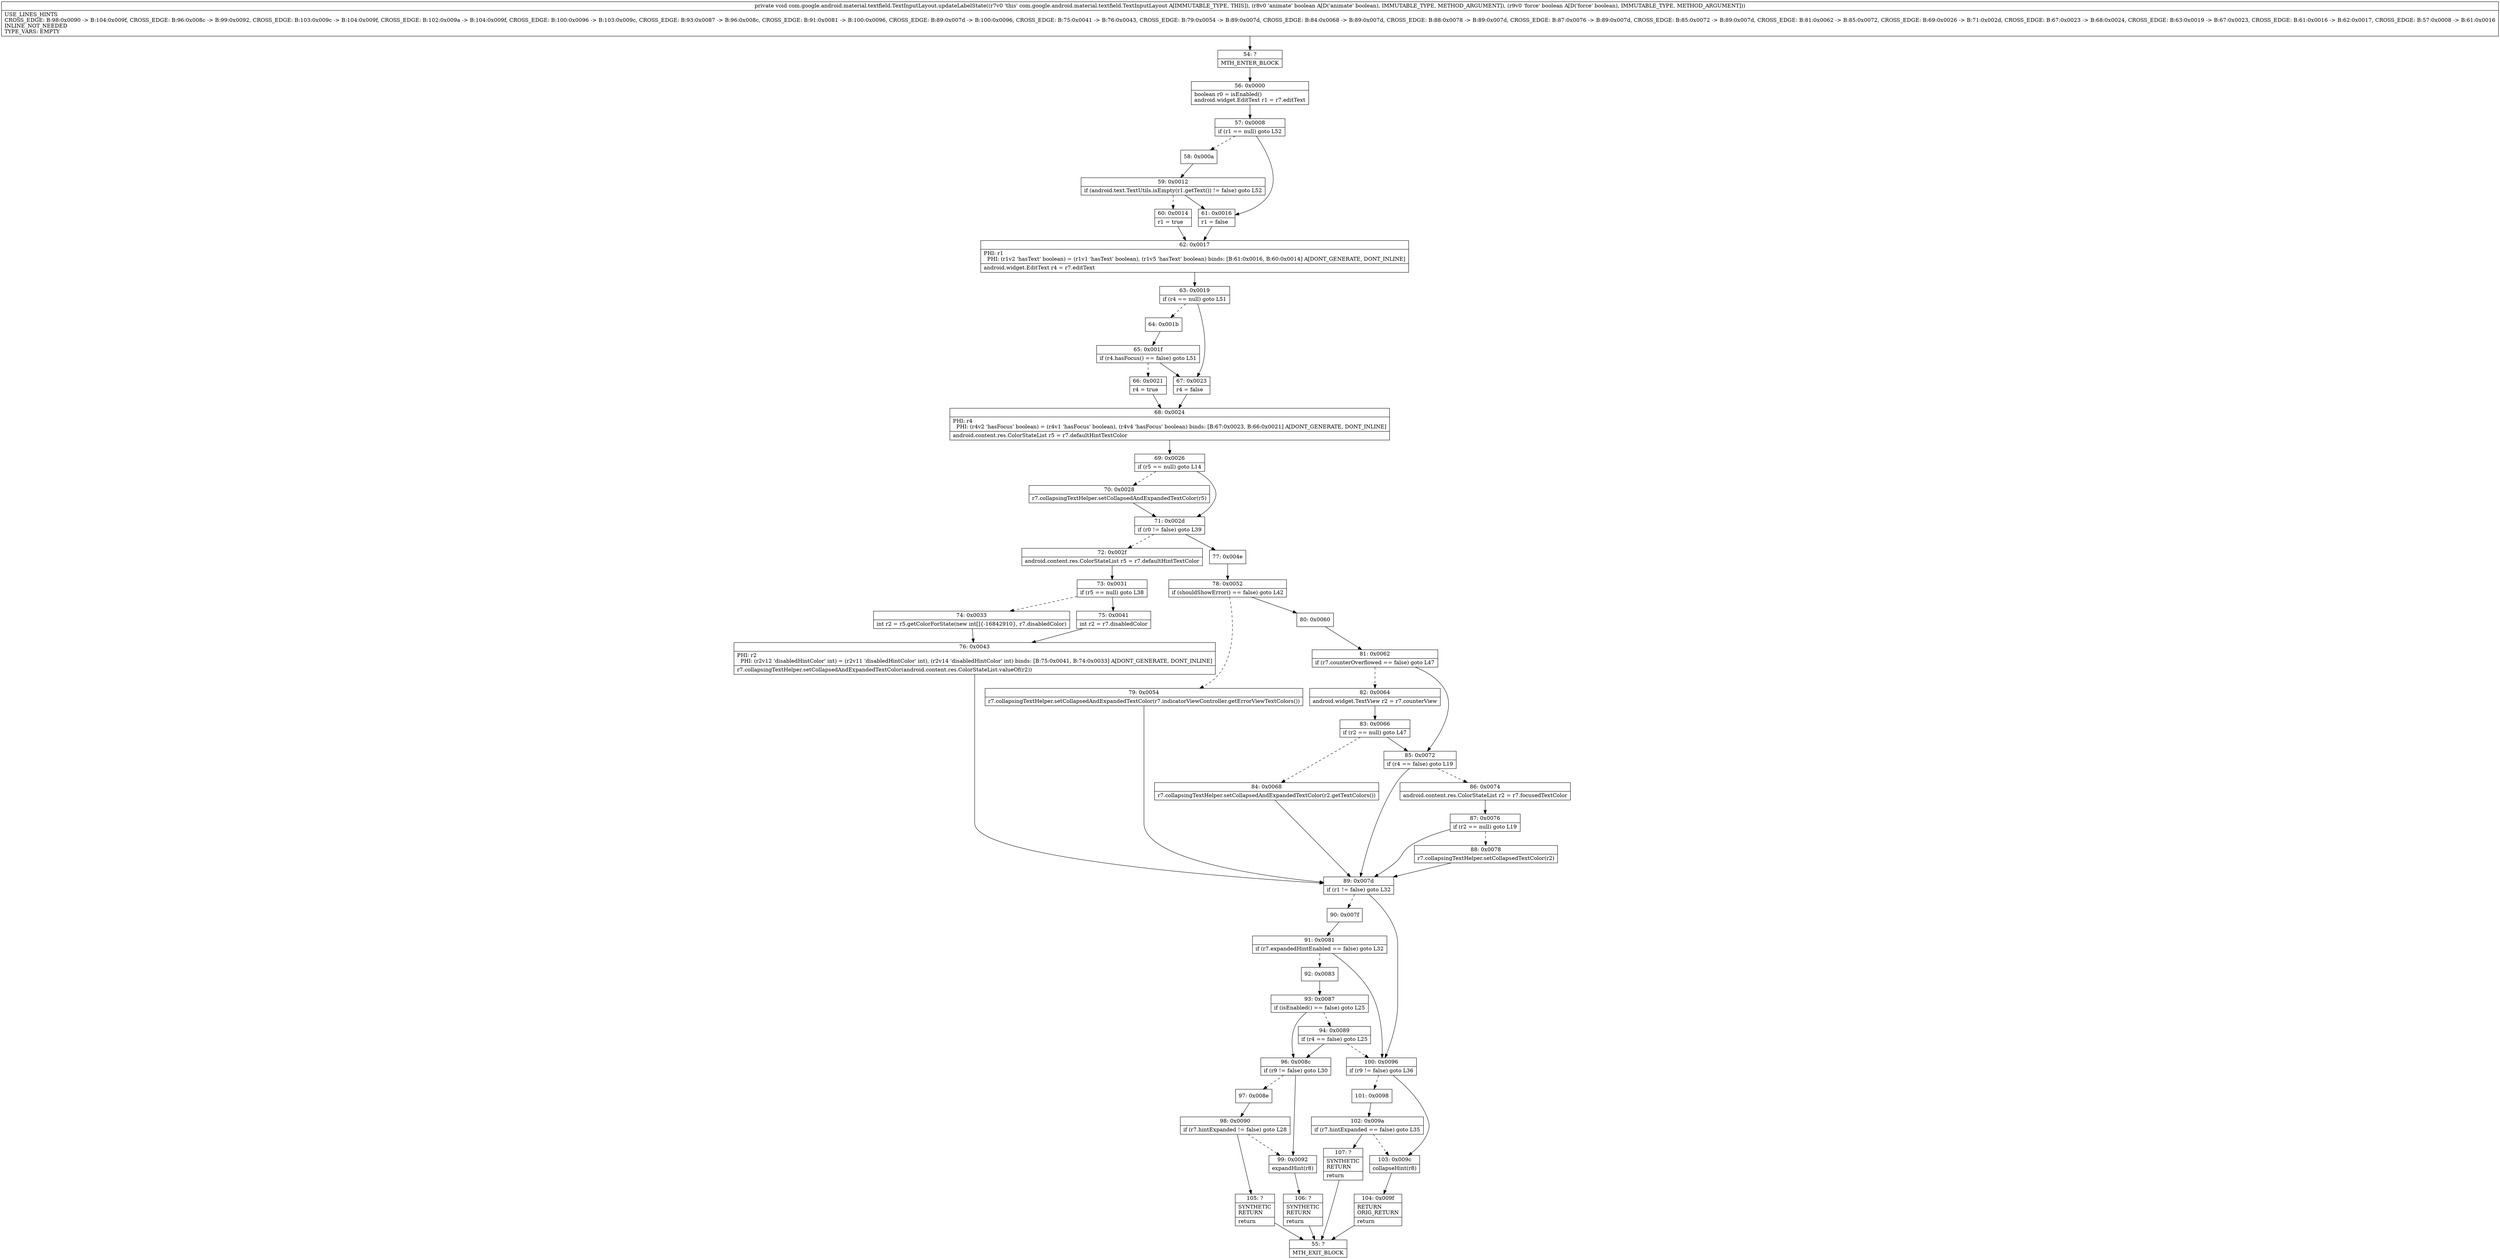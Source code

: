 digraph "CFG forcom.google.android.material.textfield.TextInputLayout.updateLabelState(ZZ)V" {
Node_54 [shape=record,label="{54\:\ ?|MTH_ENTER_BLOCK\l}"];
Node_56 [shape=record,label="{56\:\ 0x0000|boolean r0 = isEnabled()\landroid.widget.EditText r1 = r7.editText\l}"];
Node_57 [shape=record,label="{57\:\ 0x0008|if (r1 == null) goto L52\l}"];
Node_58 [shape=record,label="{58\:\ 0x000a}"];
Node_59 [shape=record,label="{59\:\ 0x0012|if (android.text.TextUtils.isEmpty(r1.getText()) != false) goto L52\l}"];
Node_60 [shape=record,label="{60\:\ 0x0014|r1 = true\l}"];
Node_62 [shape=record,label="{62\:\ 0x0017|PHI: r1 \l  PHI: (r1v2 'hasText' boolean) = (r1v1 'hasText' boolean), (r1v5 'hasText' boolean) binds: [B:61:0x0016, B:60:0x0014] A[DONT_GENERATE, DONT_INLINE]\l|android.widget.EditText r4 = r7.editText\l}"];
Node_63 [shape=record,label="{63\:\ 0x0019|if (r4 == null) goto L51\l}"];
Node_64 [shape=record,label="{64\:\ 0x001b}"];
Node_65 [shape=record,label="{65\:\ 0x001f|if (r4.hasFocus() == false) goto L51\l}"];
Node_66 [shape=record,label="{66\:\ 0x0021|r4 = true\l}"];
Node_68 [shape=record,label="{68\:\ 0x0024|PHI: r4 \l  PHI: (r4v2 'hasFocus' boolean) = (r4v1 'hasFocus' boolean), (r4v4 'hasFocus' boolean) binds: [B:67:0x0023, B:66:0x0021] A[DONT_GENERATE, DONT_INLINE]\l|android.content.res.ColorStateList r5 = r7.defaultHintTextColor\l}"];
Node_69 [shape=record,label="{69\:\ 0x0026|if (r5 == null) goto L14\l}"];
Node_70 [shape=record,label="{70\:\ 0x0028|r7.collapsingTextHelper.setCollapsedAndExpandedTextColor(r5)\l}"];
Node_71 [shape=record,label="{71\:\ 0x002d|if (r0 != false) goto L39\l}"];
Node_72 [shape=record,label="{72\:\ 0x002f|android.content.res.ColorStateList r5 = r7.defaultHintTextColor\l}"];
Node_73 [shape=record,label="{73\:\ 0x0031|if (r5 == null) goto L38\l}"];
Node_74 [shape=record,label="{74\:\ 0x0033|int r2 = r5.getColorForState(new int[]\{\-16842910\}, r7.disabledColor)\l}"];
Node_76 [shape=record,label="{76\:\ 0x0043|PHI: r2 \l  PHI: (r2v12 'disabledHintColor' int) = (r2v11 'disabledHintColor' int), (r2v14 'disabledHintColor' int) binds: [B:75:0x0041, B:74:0x0033] A[DONT_GENERATE, DONT_INLINE]\l|r7.collapsingTextHelper.setCollapsedAndExpandedTextColor(android.content.res.ColorStateList.valueOf(r2))\l}"];
Node_89 [shape=record,label="{89\:\ 0x007d|if (r1 != false) goto L32\l}"];
Node_90 [shape=record,label="{90\:\ 0x007f}"];
Node_91 [shape=record,label="{91\:\ 0x0081|if (r7.expandedHintEnabled == false) goto L32\l}"];
Node_92 [shape=record,label="{92\:\ 0x0083}"];
Node_93 [shape=record,label="{93\:\ 0x0087|if (isEnabled() == false) goto L25\l}"];
Node_94 [shape=record,label="{94\:\ 0x0089|if (r4 == false) goto L25\l}"];
Node_96 [shape=record,label="{96\:\ 0x008c|if (r9 != false) goto L30\l}"];
Node_97 [shape=record,label="{97\:\ 0x008e}"];
Node_98 [shape=record,label="{98\:\ 0x0090|if (r7.hintExpanded != false) goto L28\l}"];
Node_105 [shape=record,label="{105\:\ ?|SYNTHETIC\lRETURN\l|return\l}"];
Node_55 [shape=record,label="{55\:\ ?|MTH_EXIT_BLOCK\l}"];
Node_99 [shape=record,label="{99\:\ 0x0092|expandHint(r8)\l}"];
Node_106 [shape=record,label="{106\:\ ?|SYNTHETIC\lRETURN\l|return\l}"];
Node_100 [shape=record,label="{100\:\ 0x0096|if (r9 != false) goto L36\l}"];
Node_101 [shape=record,label="{101\:\ 0x0098}"];
Node_102 [shape=record,label="{102\:\ 0x009a|if (r7.hintExpanded == false) goto L35\l}"];
Node_107 [shape=record,label="{107\:\ ?|SYNTHETIC\lRETURN\l|return\l}"];
Node_103 [shape=record,label="{103\:\ 0x009c|collapseHint(r8)\l}"];
Node_104 [shape=record,label="{104\:\ 0x009f|RETURN\lORIG_RETURN\l|return\l}"];
Node_75 [shape=record,label="{75\:\ 0x0041|int r2 = r7.disabledColor\l}"];
Node_77 [shape=record,label="{77\:\ 0x004e}"];
Node_78 [shape=record,label="{78\:\ 0x0052|if (shouldShowError() == false) goto L42\l}"];
Node_79 [shape=record,label="{79\:\ 0x0054|r7.collapsingTextHelper.setCollapsedAndExpandedTextColor(r7.indicatorViewController.getErrorViewTextColors())\l}"];
Node_80 [shape=record,label="{80\:\ 0x0060}"];
Node_81 [shape=record,label="{81\:\ 0x0062|if (r7.counterOverflowed == false) goto L47\l}"];
Node_82 [shape=record,label="{82\:\ 0x0064|android.widget.TextView r2 = r7.counterView\l}"];
Node_83 [shape=record,label="{83\:\ 0x0066|if (r2 == null) goto L47\l}"];
Node_84 [shape=record,label="{84\:\ 0x0068|r7.collapsingTextHelper.setCollapsedAndExpandedTextColor(r2.getTextColors())\l}"];
Node_85 [shape=record,label="{85\:\ 0x0072|if (r4 == false) goto L19\l}"];
Node_86 [shape=record,label="{86\:\ 0x0074|android.content.res.ColorStateList r2 = r7.focusedTextColor\l}"];
Node_87 [shape=record,label="{87\:\ 0x0076|if (r2 == null) goto L19\l}"];
Node_88 [shape=record,label="{88\:\ 0x0078|r7.collapsingTextHelper.setCollapsedTextColor(r2)\l}"];
Node_67 [shape=record,label="{67\:\ 0x0023|r4 = false\l}"];
Node_61 [shape=record,label="{61\:\ 0x0016|r1 = false\l}"];
MethodNode[shape=record,label="{private void com.google.android.material.textfield.TextInputLayout.updateLabelState((r7v0 'this' com.google.android.material.textfield.TextInputLayout A[IMMUTABLE_TYPE, THIS]), (r8v0 'animate' boolean A[D('animate' boolean), IMMUTABLE_TYPE, METHOD_ARGUMENT]), (r9v0 'force' boolean A[D('force' boolean), IMMUTABLE_TYPE, METHOD_ARGUMENT]))  | USE_LINES_HINTS\lCROSS_EDGE: B:98:0x0090 \-\> B:104:0x009f, CROSS_EDGE: B:96:0x008c \-\> B:99:0x0092, CROSS_EDGE: B:103:0x009c \-\> B:104:0x009f, CROSS_EDGE: B:102:0x009a \-\> B:104:0x009f, CROSS_EDGE: B:100:0x0096 \-\> B:103:0x009c, CROSS_EDGE: B:93:0x0087 \-\> B:96:0x008c, CROSS_EDGE: B:91:0x0081 \-\> B:100:0x0096, CROSS_EDGE: B:89:0x007d \-\> B:100:0x0096, CROSS_EDGE: B:75:0x0041 \-\> B:76:0x0043, CROSS_EDGE: B:79:0x0054 \-\> B:89:0x007d, CROSS_EDGE: B:84:0x0068 \-\> B:89:0x007d, CROSS_EDGE: B:88:0x0078 \-\> B:89:0x007d, CROSS_EDGE: B:87:0x0076 \-\> B:89:0x007d, CROSS_EDGE: B:85:0x0072 \-\> B:89:0x007d, CROSS_EDGE: B:81:0x0062 \-\> B:85:0x0072, CROSS_EDGE: B:69:0x0026 \-\> B:71:0x002d, CROSS_EDGE: B:67:0x0023 \-\> B:68:0x0024, CROSS_EDGE: B:63:0x0019 \-\> B:67:0x0023, CROSS_EDGE: B:61:0x0016 \-\> B:62:0x0017, CROSS_EDGE: B:57:0x0008 \-\> B:61:0x0016\lINLINE_NOT_NEEDED\lTYPE_VARS: EMPTY\l}"];
MethodNode -> Node_54;Node_54 -> Node_56;
Node_56 -> Node_57;
Node_57 -> Node_58[style=dashed];
Node_57 -> Node_61;
Node_58 -> Node_59;
Node_59 -> Node_60[style=dashed];
Node_59 -> Node_61;
Node_60 -> Node_62;
Node_62 -> Node_63;
Node_63 -> Node_64[style=dashed];
Node_63 -> Node_67;
Node_64 -> Node_65;
Node_65 -> Node_66[style=dashed];
Node_65 -> Node_67;
Node_66 -> Node_68;
Node_68 -> Node_69;
Node_69 -> Node_70[style=dashed];
Node_69 -> Node_71;
Node_70 -> Node_71;
Node_71 -> Node_72[style=dashed];
Node_71 -> Node_77;
Node_72 -> Node_73;
Node_73 -> Node_74[style=dashed];
Node_73 -> Node_75;
Node_74 -> Node_76;
Node_76 -> Node_89;
Node_89 -> Node_90[style=dashed];
Node_89 -> Node_100;
Node_90 -> Node_91;
Node_91 -> Node_92[style=dashed];
Node_91 -> Node_100;
Node_92 -> Node_93;
Node_93 -> Node_94[style=dashed];
Node_93 -> Node_96;
Node_94 -> Node_96;
Node_94 -> Node_100[style=dashed];
Node_96 -> Node_97[style=dashed];
Node_96 -> Node_99;
Node_97 -> Node_98;
Node_98 -> Node_99[style=dashed];
Node_98 -> Node_105;
Node_105 -> Node_55;
Node_99 -> Node_106;
Node_106 -> Node_55;
Node_100 -> Node_101[style=dashed];
Node_100 -> Node_103;
Node_101 -> Node_102;
Node_102 -> Node_103[style=dashed];
Node_102 -> Node_107;
Node_107 -> Node_55;
Node_103 -> Node_104;
Node_104 -> Node_55;
Node_75 -> Node_76;
Node_77 -> Node_78;
Node_78 -> Node_79[style=dashed];
Node_78 -> Node_80;
Node_79 -> Node_89;
Node_80 -> Node_81;
Node_81 -> Node_82[style=dashed];
Node_81 -> Node_85;
Node_82 -> Node_83;
Node_83 -> Node_84[style=dashed];
Node_83 -> Node_85;
Node_84 -> Node_89;
Node_85 -> Node_86[style=dashed];
Node_85 -> Node_89;
Node_86 -> Node_87;
Node_87 -> Node_88[style=dashed];
Node_87 -> Node_89;
Node_88 -> Node_89;
Node_67 -> Node_68;
Node_61 -> Node_62;
}

